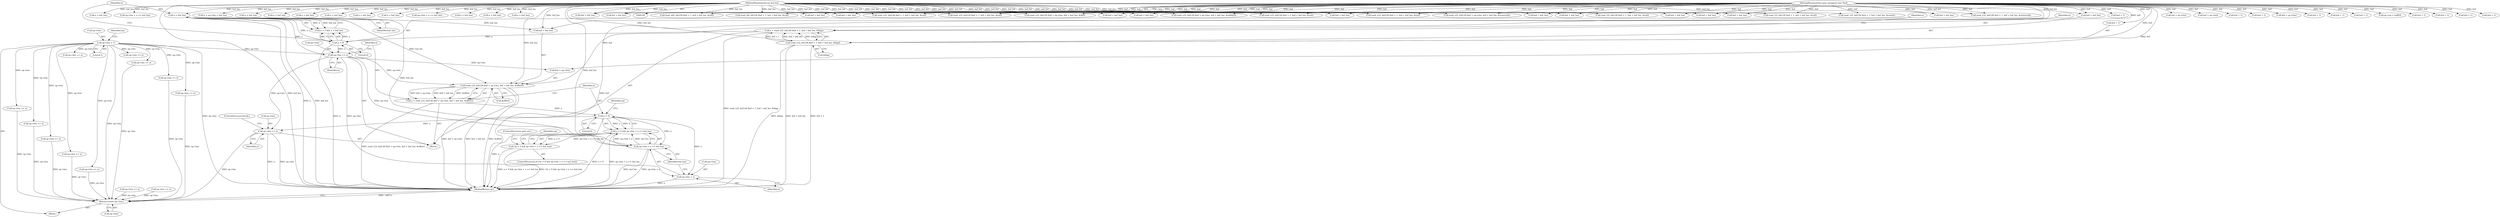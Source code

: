 digraph "0_radare2_52b1526443c1f433087928291d1c3d37a5600515@API" {
"1000813" [label="(Call,read_u32_leb128 (buf + op->len, buf + buf_len, &offset))"];
"1000102" [label="(MethodParameterIn,const unsigned char *buf)"];
"1000806" [label="(Call,op->len += n)"];
"1000802" [label="(Call,n < buf_len)"];
"1000799" [label="(Call,n > 0)"];
"1000785" [label="(Call,n = read_u32_leb128 (buf + 1, buf + buf_len, &flag))"];
"1000787" [label="(Call,read_u32_leb128 (buf + 1, buf + buf_len, &flag))"];
"1000103" [label="(MethodParameterIn,int buf_len)"];
"1000105" [label="(Call,op->len = 1)"];
"1000811" [label="(Call,n = read_u32_leb128 (buf + op->len, buf + buf_len, &offset))"];
"1000827" [label="(Call,n > 0)"];
"1000826" [label="(Call,n > 0 && op->len + n <= buf_len)"];
"1000825" [label="(Call,!(n > 0 && op->len + n <= buf_len))"];
"1000830" [label="(Call,op->len + n <= buf_len)"];
"1000831" [label="(Call,op->len + n)"];
"1000849" [label="(Call,op->len += n)"];
"1001053" [label="(Return,return op->len;)"];
"1000830" [label="(Call,op->len + n <= buf_len)"];
"1000530" [label="(Call,buf + op->len)"];
"1000799" [label="(Call,n > 0)"];
"1000660" [label="(Call,buf + op->len)"];
"1000718" [label="(Call,buf + 1)"];
"1000913" [label="(Call,buf + 1)"];
"1000454" [label="(Call,buf + buf_len)"];
"1000965" [label="(Call,op->len += n)"];
"1000897" [label="(Call,op->len += n)"];
"1001035" [label="(Call,n < buf_len)"];
"1000105" [label="(Call,op->len = 1)"];
"1000837" [label="(ControlStructure,goto err;)"];
"1000402" [label="(Call,buf + buf_len)"];
"1000836" [label="(Identifier,buf_len)"];
"1000984" [label="(Call,buf + buf_len)"];
"1000427" [label="(Call,op->len += n)"];
"1000514" [label="(Call,op->len + n <= buf_len)"];
"1000814" [label="(Call,buf + op->len)"];
"1000916" [label="(Call,buf + buf_len)"];
"1000786" [label="(Identifier,n)"];
"1000659" [label="(Call,read_u32_leb128 (buf + op->len, buf + buf_len, &reserved))"];
"1000931" [label="(Call,op->len += n)"];
"1000840" [label="(Identifier,op)"];
"1000787" [label="(Call,read_u32_leb128 (buf + 1, buf + buf_len, &flag))"];
"1000652" [label="(Call,op->len += n)"];
"1000112" [label="(Identifier,op)"];
"1001045" [label="(Call,op->len += n)"];
"1000791" [label="(Call,buf + buf_len)"];
"1000912" [label="(Call,read_i32_leb128 (buf + 1, buf + buf_len, &val))"];
"1000732" [label="(Call,n < buf_len)"];
"1000306" [label="(Call,n < buf_len)"];
"1000788" [label="(Call,buf + 1)"];
"1000633" [label="(Call,read_u32_leb128 (buf + 1, buf + buf_len, &val))"];
"1000529" [label="(Call,read_u32_leb128 (buf + op->len, buf + buf_len, &def))"];
"1000500" [label="(Call,buf + op->len)"];
"1000291" [label="(Call,read_i32_leb128 (buf + 1, buf + buf_len, &val))"];
"1000803" [label="(Identifier,n)"];
"1000801" [label="(Literal,0)"];
"1000721" [label="(Call,buf + buf_len)"];
"1000381" [label="(Call,op->len += n)"];
"1000794" [label="(Call,&flag)"];
"1000813" [label="(Call,read_u32_leb128 (buf + op->len, buf + buf_len, &offset))"];
"1000554" [label="(Call,op->len += n)"];
"1000451" [label="(Call,buf + 1)"];
"1000981" [label="(Call,buf + 1)"];
"1000398" [label="(Call,read_u32_leb128 (buf + 1, buf + buf_len, &val))"];
"1000637" [label="(Call,buf + buf_len)"];
"1000827" [label="(Call,n > 0)"];
"1000947" [label="(Call,buf + 1)"];
"1000450" [label="(Call,read_u32_leb128 (buf + 1, buf + buf_len, &count))"];
"1000807" [label="(Call,op->len)"];
"1000110" [label="(Call,op->op = buf[0])"];
"1000499" [label="(Call,read_u32_leb128 (buf + op->len, buf + buf_len, &table[i]))"];
"1000880" [label="(Call,n < buf_len)"];
"1000961" [label="(Call,n < buf_len)"];
"1000995" [label="(Call,n < buf_len)"];
"1000869" [label="(Call,buf + buf_len)"];
"1000109" [label="(Literal,1)"];
"1000717" [label="(Call,read_u32_leb128 (buf + 1, buf + buf_len, &val))"];
"1000812" [label="(Identifier,n)"];
"1000465" [label="(Call,n < buf_len)"];
"1000850" [label="(Call,op->len)"];
"1000665" [label="(Call,buf + buf_len)"];
"1000826" [label="(Call,n > 0 && op->len + n <= buf_len)"];
"1000865" [label="(Call,read_u32_leb128 (buf + 1, buf + buf_len, &reserved))"];
"1000698" [label="(Call,op->len += n)"];
"1000946" [label="(Call,read_i64_leb128 (buf + 1, buf + buf_len, &val))"];
"1000295" [label="(Call,buf + buf_len)"];
"1000648" [label="(Call,n < buf_len)"];
"1000835" [label="(Identifier,n)"];
"1000824" [label="(ControlStructure,if (!(n > 0 && op->len + n <= buf_len)))"];
"1000804" [label="(Identifier,buf_len)"];
"1000292" [label="(Call,buf + 1)"];
"1000802" [label="(Call,n < buf_len)"];
"1000832" [label="(Call,op->len)"];
"1001020" [label="(Call,read_u64_leb128 (buf + 1, buf + buf_len, &val))"];
"1000746" [label="(Call,op->len += n)"];
"1000853" [label="(Identifier,n)"];
"1000854" [label="(ControlStructure,break;)"];
"1000822" [label="(Call,&offset)"];
"1000535" [label="(Call,buf + buf_len)"];
"1001024" [label="(Call,buf + buf_len)"];
"1000833" [label="(Identifier,op)"];
"1001021" [label="(Call,buf + 1)"];
"1000505" [label="(Call,buf + buf_len)"];
"1000866" [label="(Call,buf + 1)"];
"1000676" [label="(Call,op->len + n <= buf_len)"];
"1001073" [label="(MethodReturn,int)"];
"1000849" [label="(Call,op->len += n)"];
"1000482" [label="(Call,op->len += n)"];
"1000634" [label="(Call,buf + 1)"];
"1000546" [label="(Call,n + op->len < buf_len)"];
"1000106" [label="(Call,op->len)"];
"1000811" [label="(Call,n = read_u32_leb128 (buf + op->len, buf + buf_len, &offset))"];
"1000800" [label="(Identifier,n)"];
"1000829" [label="(Literal,0)"];
"1001005" [label="(Call,op->len += n)"];
"1000810" [label="(Identifier,n)"];
"1000103" [label="(MethodParameterIn,int buf_len)"];
"1000980" [label="(Call,read_u32_leb128 (buf + 1, buf + buf_len, &val))"];
"1000798" [label="(Call,n > 0 && n < buf_len)"];
"1000399" [label="(Call,buf + 1)"];
"1000413" [label="(Call,n < buf_len)"];
"1000104" [label="(Block,)"];
"1000785" [label="(Call,n = read_u32_leb128 (buf + 1, buf + buf_len, &flag))"];
"1000102" [label="(MethodParameterIn,const unsigned char *buf)"];
"1000806" [label="(Call,op->len += n)"];
"1000819" [label="(Call,buf + buf_len)"];
"1000831" [label="(Call,op->len + n)"];
"1001053" [label="(Return,return op->len;)"];
"1000775" [label="(Block,)"];
"1001054" [label="(Call,op->len)"];
"1000828" [label="(Identifier,n)"];
"1000927" [label="(Call,n < buf_len)"];
"1000950" [label="(Call,buf + buf_len)"];
"1000825" [label="(Call,!(n > 0 && op->len + n <= buf_len))"];
"1000813" -> "1000811"  [label="AST: "];
"1000813" -> "1000822"  [label="CFG: "];
"1000814" -> "1000813"  [label="AST: "];
"1000819" -> "1000813"  [label="AST: "];
"1000822" -> "1000813"  [label="AST: "];
"1000811" -> "1000813"  [label="CFG: "];
"1000813" -> "1001073"  [label="DDG: buf + op->len"];
"1000813" -> "1001073"  [label="DDG: buf + buf_len"];
"1000813" -> "1001073"  [label="DDG: &offset"];
"1000813" -> "1000811"  [label="DDG: buf + op->len"];
"1000813" -> "1000811"  [label="DDG: buf + buf_len"];
"1000813" -> "1000811"  [label="DDG: &offset"];
"1000102" -> "1000813"  [label="DDG: buf"];
"1000806" -> "1000813"  [label="DDG: op->len"];
"1000802" -> "1000813"  [label="DDG: buf_len"];
"1000103" -> "1000813"  [label="DDG: buf_len"];
"1000102" -> "1000100"  [label="AST: "];
"1000102" -> "1001073"  [label="DDG: buf"];
"1000102" -> "1000110"  [label="DDG: buf"];
"1000102" -> "1000291"  [label="DDG: buf"];
"1000102" -> "1000292"  [label="DDG: buf"];
"1000102" -> "1000295"  [label="DDG: buf"];
"1000102" -> "1000398"  [label="DDG: buf"];
"1000102" -> "1000399"  [label="DDG: buf"];
"1000102" -> "1000402"  [label="DDG: buf"];
"1000102" -> "1000450"  [label="DDG: buf"];
"1000102" -> "1000451"  [label="DDG: buf"];
"1000102" -> "1000454"  [label="DDG: buf"];
"1000102" -> "1000499"  [label="DDG: buf"];
"1000102" -> "1000500"  [label="DDG: buf"];
"1000102" -> "1000505"  [label="DDG: buf"];
"1000102" -> "1000529"  [label="DDG: buf"];
"1000102" -> "1000530"  [label="DDG: buf"];
"1000102" -> "1000535"  [label="DDG: buf"];
"1000102" -> "1000633"  [label="DDG: buf"];
"1000102" -> "1000634"  [label="DDG: buf"];
"1000102" -> "1000637"  [label="DDG: buf"];
"1000102" -> "1000659"  [label="DDG: buf"];
"1000102" -> "1000660"  [label="DDG: buf"];
"1000102" -> "1000665"  [label="DDG: buf"];
"1000102" -> "1000717"  [label="DDG: buf"];
"1000102" -> "1000718"  [label="DDG: buf"];
"1000102" -> "1000721"  [label="DDG: buf"];
"1000102" -> "1000787"  [label="DDG: buf"];
"1000102" -> "1000788"  [label="DDG: buf"];
"1000102" -> "1000791"  [label="DDG: buf"];
"1000102" -> "1000814"  [label="DDG: buf"];
"1000102" -> "1000819"  [label="DDG: buf"];
"1000102" -> "1000865"  [label="DDG: buf"];
"1000102" -> "1000866"  [label="DDG: buf"];
"1000102" -> "1000869"  [label="DDG: buf"];
"1000102" -> "1000912"  [label="DDG: buf"];
"1000102" -> "1000913"  [label="DDG: buf"];
"1000102" -> "1000916"  [label="DDG: buf"];
"1000102" -> "1000946"  [label="DDG: buf"];
"1000102" -> "1000947"  [label="DDG: buf"];
"1000102" -> "1000950"  [label="DDG: buf"];
"1000102" -> "1000980"  [label="DDG: buf"];
"1000102" -> "1000981"  [label="DDG: buf"];
"1000102" -> "1000984"  [label="DDG: buf"];
"1000102" -> "1001020"  [label="DDG: buf"];
"1000102" -> "1001021"  [label="DDG: buf"];
"1000102" -> "1001024"  [label="DDG: buf"];
"1000806" -> "1000775"  [label="AST: "];
"1000806" -> "1000810"  [label="CFG: "];
"1000807" -> "1000806"  [label="AST: "];
"1000810" -> "1000806"  [label="AST: "];
"1000812" -> "1000806"  [label="CFG: "];
"1000802" -> "1000806"  [label="DDG: n"];
"1000799" -> "1000806"  [label="DDG: n"];
"1000105" -> "1000806"  [label="DDG: op->len"];
"1000806" -> "1000814"  [label="DDG: op->len"];
"1000806" -> "1000830"  [label="DDG: op->len"];
"1000806" -> "1000831"  [label="DDG: op->len"];
"1000806" -> "1000849"  [label="DDG: op->len"];
"1000802" -> "1000798"  [label="AST: "];
"1000802" -> "1000804"  [label="CFG: "];
"1000803" -> "1000802"  [label="AST: "];
"1000804" -> "1000802"  [label="AST: "];
"1000798" -> "1000802"  [label="CFG: "];
"1000802" -> "1001073"  [label="DDG: n"];
"1000802" -> "1001073"  [label="DDG: buf_len"];
"1000802" -> "1000798"  [label="DDG: n"];
"1000802" -> "1000798"  [label="DDG: buf_len"];
"1000799" -> "1000802"  [label="DDG: n"];
"1000103" -> "1000802"  [label="DDG: buf_len"];
"1000802" -> "1000819"  [label="DDG: buf_len"];
"1000802" -> "1000830"  [label="DDG: buf_len"];
"1000799" -> "1000798"  [label="AST: "];
"1000799" -> "1000801"  [label="CFG: "];
"1000800" -> "1000799"  [label="AST: "];
"1000801" -> "1000799"  [label="AST: "];
"1000803" -> "1000799"  [label="CFG: "];
"1000798" -> "1000799"  [label="CFG: "];
"1000799" -> "1001073"  [label="DDG: n"];
"1000799" -> "1000798"  [label="DDG: n"];
"1000799" -> "1000798"  [label="DDG: 0"];
"1000785" -> "1000799"  [label="DDG: n"];
"1000785" -> "1000775"  [label="AST: "];
"1000785" -> "1000787"  [label="CFG: "];
"1000786" -> "1000785"  [label="AST: "];
"1000787" -> "1000785"  [label="AST: "];
"1000800" -> "1000785"  [label="CFG: "];
"1000785" -> "1001073"  [label="DDG: read_u32_leb128 (buf + 1, buf + buf_len, &flag)"];
"1000787" -> "1000785"  [label="DDG: buf + 1"];
"1000787" -> "1000785"  [label="DDG: buf + buf_len"];
"1000787" -> "1000785"  [label="DDG: &flag"];
"1000787" -> "1000794"  [label="CFG: "];
"1000788" -> "1000787"  [label="AST: "];
"1000791" -> "1000787"  [label="AST: "];
"1000794" -> "1000787"  [label="AST: "];
"1000787" -> "1001073"  [label="DDG: buf + buf_len"];
"1000787" -> "1001073"  [label="DDG: buf + 1"];
"1000787" -> "1001073"  [label="DDG: &flag"];
"1000103" -> "1000787"  [label="DDG: buf_len"];
"1000103" -> "1000100"  [label="AST: "];
"1000103" -> "1001073"  [label="DDG: buf_len"];
"1000103" -> "1000291"  [label="DDG: buf_len"];
"1000103" -> "1000295"  [label="DDG: buf_len"];
"1000103" -> "1000306"  [label="DDG: buf_len"];
"1000103" -> "1000398"  [label="DDG: buf_len"];
"1000103" -> "1000402"  [label="DDG: buf_len"];
"1000103" -> "1000413"  [label="DDG: buf_len"];
"1000103" -> "1000450"  [label="DDG: buf_len"];
"1000103" -> "1000454"  [label="DDG: buf_len"];
"1000103" -> "1000465"  [label="DDG: buf_len"];
"1000103" -> "1000499"  [label="DDG: buf_len"];
"1000103" -> "1000505"  [label="DDG: buf_len"];
"1000103" -> "1000514"  [label="DDG: buf_len"];
"1000103" -> "1000529"  [label="DDG: buf_len"];
"1000103" -> "1000535"  [label="DDG: buf_len"];
"1000103" -> "1000546"  [label="DDG: buf_len"];
"1000103" -> "1000633"  [label="DDG: buf_len"];
"1000103" -> "1000637"  [label="DDG: buf_len"];
"1000103" -> "1000648"  [label="DDG: buf_len"];
"1000103" -> "1000659"  [label="DDG: buf_len"];
"1000103" -> "1000665"  [label="DDG: buf_len"];
"1000103" -> "1000676"  [label="DDG: buf_len"];
"1000103" -> "1000717"  [label="DDG: buf_len"];
"1000103" -> "1000721"  [label="DDG: buf_len"];
"1000103" -> "1000732"  [label="DDG: buf_len"];
"1000103" -> "1000791"  [label="DDG: buf_len"];
"1000103" -> "1000819"  [label="DDG: buf_len"];
"1000103" -> "1000830"  [label="DDG: buf_len"];
"1000103" -> "1000865"  [label="DDG: buf_len"];
"1000103" -> "1000869"  [label="DDG: buf_len"];
"1000103" -> "1000880"  [label="DDG: buf_len"];
"1000103" -> "1000912"  [label="DDG: buf_len"];
"1000103" -> "1000916"  [label="DDG: buf_len"];
"1000103" -> "1000927"  [label="DDG: buf_len"];
"1000103" -> "1000946"  [label="DDG: buf_len"];
"1000103" -> "1000950"  [label="DDG: buf_len"];
"1000103" -> "1000961"  [label="DDG: buf_len"];
"1000103" -> "1000980"  [label="DDG: buf_len"];
"1000103" -> "1000984"  [label="DDG: buf_len"];
"1000103" -> "1000995"  [label="DDG: buf_len"];
"1000103" -> "1001020"  [label="DDG: buf_len"];
"1000103" -> "1001024"  [label="DDG: buf_len"];
"1000103" -> "1001035"  [label="DDG: buf_len"];
"1000105" -> "1000104"  [label="AST: "];
"1000105" -> "1000109"  [label="CFG: "];
"1000106" -> "1000105"  [label="AST: "];
"1000109" -> "1000105"  [label="AST: "];
"1000112" -> "1000105"  [label="CFG: "];
"1000105" -> "1001073"  [label="DDG: op->len"];
"1000105" -> "1000381"  [label="DDG: op->len"];
"1000105" -> "1000427"  [label="DDG: op->len"];
"1000105" -> "1000482"  [label="DDG: op->len"];
"1000105" -> "1000652"  [label="DDG: op->len"];
"1000105" -> "1000746"  [label="DDG: op->len"];
"1000105" -> "1000897"  [label="DDG: op->len"];
"1000105" -> "1000931"  [label="DDG: op->len"];
"1000105" -> "1000965"  [label="DDG: op->len"];
"1000105" -> "1001005"  [label="DDG: op->len"];
"1000105" -> "1001045"  [label="DDG: op->len"];
"1000105" -> "1001053"  [label="DDG: op->len"];
"1000811" -> "1000775"  [label="AST: "];
"1000812" -> "1000811"  [label="AST: "];
"1000828" -> "1000811"  [label="CFG: "];
"1000811" -> "1001073"  [label="DDG: read_u32_leb128 (buf + op->len, buf + buf_len, &offset)"];
"1000811" -> "1000827"  [label="DDG: n"];
"1000827" -> "1000826"  [label="AST: "];
"1000827" -> "1000829"  [label="CFG: "];
"1000828" -> "1000827"  [label="AST: "];
"1000829" -> "1000827"  [label="AST: "];
"1000833" -> "1000827"  [label="CFG: "];
"1000826" -> "1000827"  [label="CFG: "];
"1000827" -> "1001073"  [label="DDG: n"];
"1000827" -> "1000826"  [label="DDG: n"];
"1000827" -> "1000826"  [label="DDG: 0"];
"1000827" -> "1000830"  [label="DDG: n"];
"1000827" -> "1000831"  [label="DDG: n"];
"1000827" -> "1000849"  [label="DDG: n"];
"1000826" -> "1000825"  [label="AST: "];
"1000826" -> "1000830"  [label="CFG: "];
"1000830" -> "1000826"  [label="AST: "];
"1000825" -> "1000826"  [label="CFG: "];
"1000826" -> "1001073"  [label="DDG: n > 0"];
"1000826" -> "1001073"  [label="DDG: op->len + n <= buf_len"];
"1000826" -> "1000825"  [label="DDG: n > 0"];
"1000826" -> "1000825"  [label="DDG: op->len + n <= buf_len"];
"1000830" -> "1000826"  [label="DDG: op->len + n"];
"1000830" -> "1000826"  [label="DDG: buf_len"];
"1000825" -> "1000824"  [label="AST: "];
"1000837" -> "1000825"  [label="CFG: "];
"1000840" -> "1000825"  [label="CFG: "];
"1000825" -> "1001073"  [label="DDG: n > 0 && op->len + n <= buf_len"];
"1000825" -> "1001073"  [label="DDG: !(n > 0 && op->len + n <= buf_len)"];
"1000830" -> "1000836"  [label="CFG: "];
"1000831" -> "1000830"  [label="AST: "];
"1000836" -> "1000830"  [label="AST: "];
"1000830" -> "1001073"  [label="DDG: buf_len"];
"1000830" -> "1001073"  [label="DDG: op->len + n"];
"1000831" -> "1000835"  [label="CFG: "];
"1000832" -> "1000831"  [label="AST: "];
"1000835" -> "1000831"  [label="AST: "];
"1000836" -> "1000831"  [label="CFG: "];
"1000831" -> "1001073"  [label="DDG: n"];
"1000849" -> "1000775"  [label="AST: "];
"1000849" -> "1000853"  [label="CFG: "];
"1000850" -> "1000849"  [label="AST: "];
"1000853" -> "1000849"  [label="AST: "];
"1000854" -> "1000849"  [label="CFG: "];
"1000849" -> "1001073"  [label="DDG: op->len"];
"1000849" -> "1001073"  [label="DDG: n"];
"1000849" -> "1001053"  [label="DDG: op->len"];
"1001053" -> "1000104"  [label="AST: "];
"1001053" -> "1001054"  [label="CFG: "];
"1001054" -> "1001053"  [label="AST: "];
"1001073" -> "1001053"  [label="CFG: "];
"1001053" -> "1001073"  [label="DDG: <RET>"];
"1000427" -> "1001053"  [label="DDG: op->len"];
"1000746" -> "1001053"  [label="DDG: op->len"];
"1000897" -> "1001053"  [label="DDG: op->len"];
"1000965" -> "1001053"  [label="DDG: op->len"];
"1000381" -> "1001053"  [label="DDG: op->len"];
"1000931" -> "1001053"  [label="DDG: op->len"];
"1001005" -> "1001053"  [label="DDG: op->len"];
"1001045" -> "1001053"  [label="DDG: op->len"];
"1000554" -> "1001053"  [label="DDG: op->len"];
"1000698" -> "1001053"  [label="DDG: op->len"];
}
